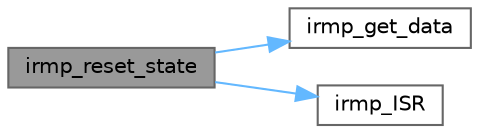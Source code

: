 digraph "irmp_reset_state"
{
 // LATEX_PDF_SIZE
  bgcolor="transparent";
  edge [fontname=Helvetica,fontsize=10,labelfontname=Helvetica,labelfontsize=10];
  node [fontname=Helvetica,fontsize=10,shape=box,height=0.2,width=0.4];
  rankdir="LR";
  Node1 [id="Node000001",label="irmp_reset_state",height=0.2,width=0.4,color="gray40", fillcolor="grey60", style="filled", fontcolor="black",tooltip="Reset internal decoder state."];
  Node1 -> Node2 [id="edge1_Node000001_Node000002",color="steelblue1",style="solid",tooltip=" "];
  Node2 [id="Node000002",label="irmp_get_data",height=0.2,width=0.4,color="grey40", fillcolor="white", style="filled",URL="$a00023.html#a5c852e4e82ee5f0bbe8197c342d95654",tooltip=" "];
  Node1 -> Node3 [id="edge2_Node000001_Node000003",color="steelblue1",style="solid",tooltip=" "];
  Node3 [id="Node000003",label="irmp_ISR",height=0.2,width=0.4,color="grey40", fillcolor="white", style="filled",URL="$a00023.html#a9e0db284613c707007a5a254851aa6cf",tooltip=" "];
}
